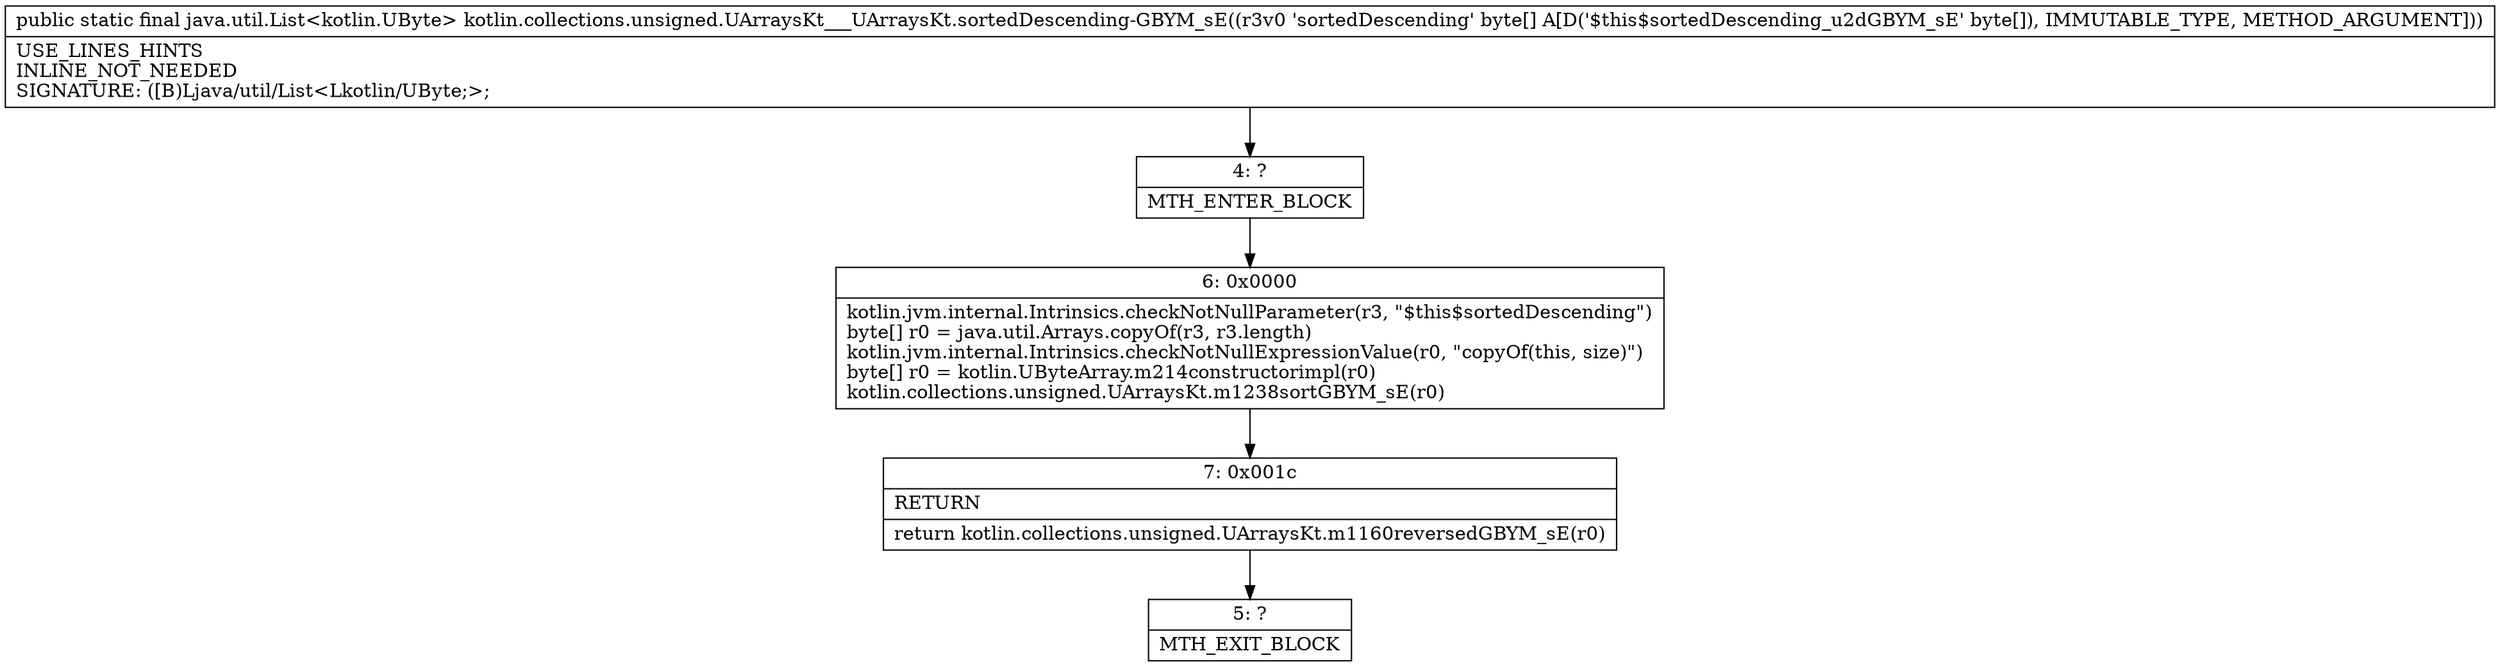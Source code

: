 digraph "CFG forkotlin.collections.unsigned.UArraysKt___UArraysKt.sortedDescending\-GBYM_sE([B)Ljava\/util\/List;" {
Node_4 [shape=record,label="{4\:\ ?|MTH_ENTER_BLOCK\l}"];
Node_6 [shape=record,label="{6\:\ 0x0000|kotlin.jvm.internal.Intrinsics.checkNotNullParameter(r3, \"$this$sortedDescending\")\lbyte[] r0 = java.util.Arrays.copyOf(r3, r3.length)\lkotlin.jvm.internal.Intrinsics.checkNotNullExpressionValue(r0, \"copyOf(this, size)\")\lbyte[] r0 = kotlin.UByteArray.m214constructorimpl(r0)\lkotlin.collections.unsigned.UArraysKt.m1238sortGBYM_sE(r0)\l}"];
Node_7 [shape=record,label="{7\:\ 0x001c|RETURN\l|return kotlin.collections.unsigned.UArraysKt.m1160reversedGBYM_sE(r0)\l}"];
Node_5 [shape=record,label="{5\:\ ?|MTH_EXIT_BLOCK\l}"];
MethodNode[shape=record,label="{public static final java.util.List\<kotlin.UByte\> kotlin.collections.unsigned.UArraysKt___UArraysKt.sortedDescending\-GBYM_sE((r3v0 'sortedDescending' byte[] A[D('$this$sortedDescending_u2dGBYM_sE' byte[]), IMMUTABLE_TYPE, METHOD_ARGUMENT]))  | USE_LINES_HINTS\lINLINE_NOT_NEEDED\lSIGNATURE: ([B)Ljava\/util\/List\<Lkotlin\/UByte;\>;\l}"];
MethodNode -> Node_4;Node_4 -> Node_6;
Node_6 -> Node_7;
Node_7 -> Node_5;
}

